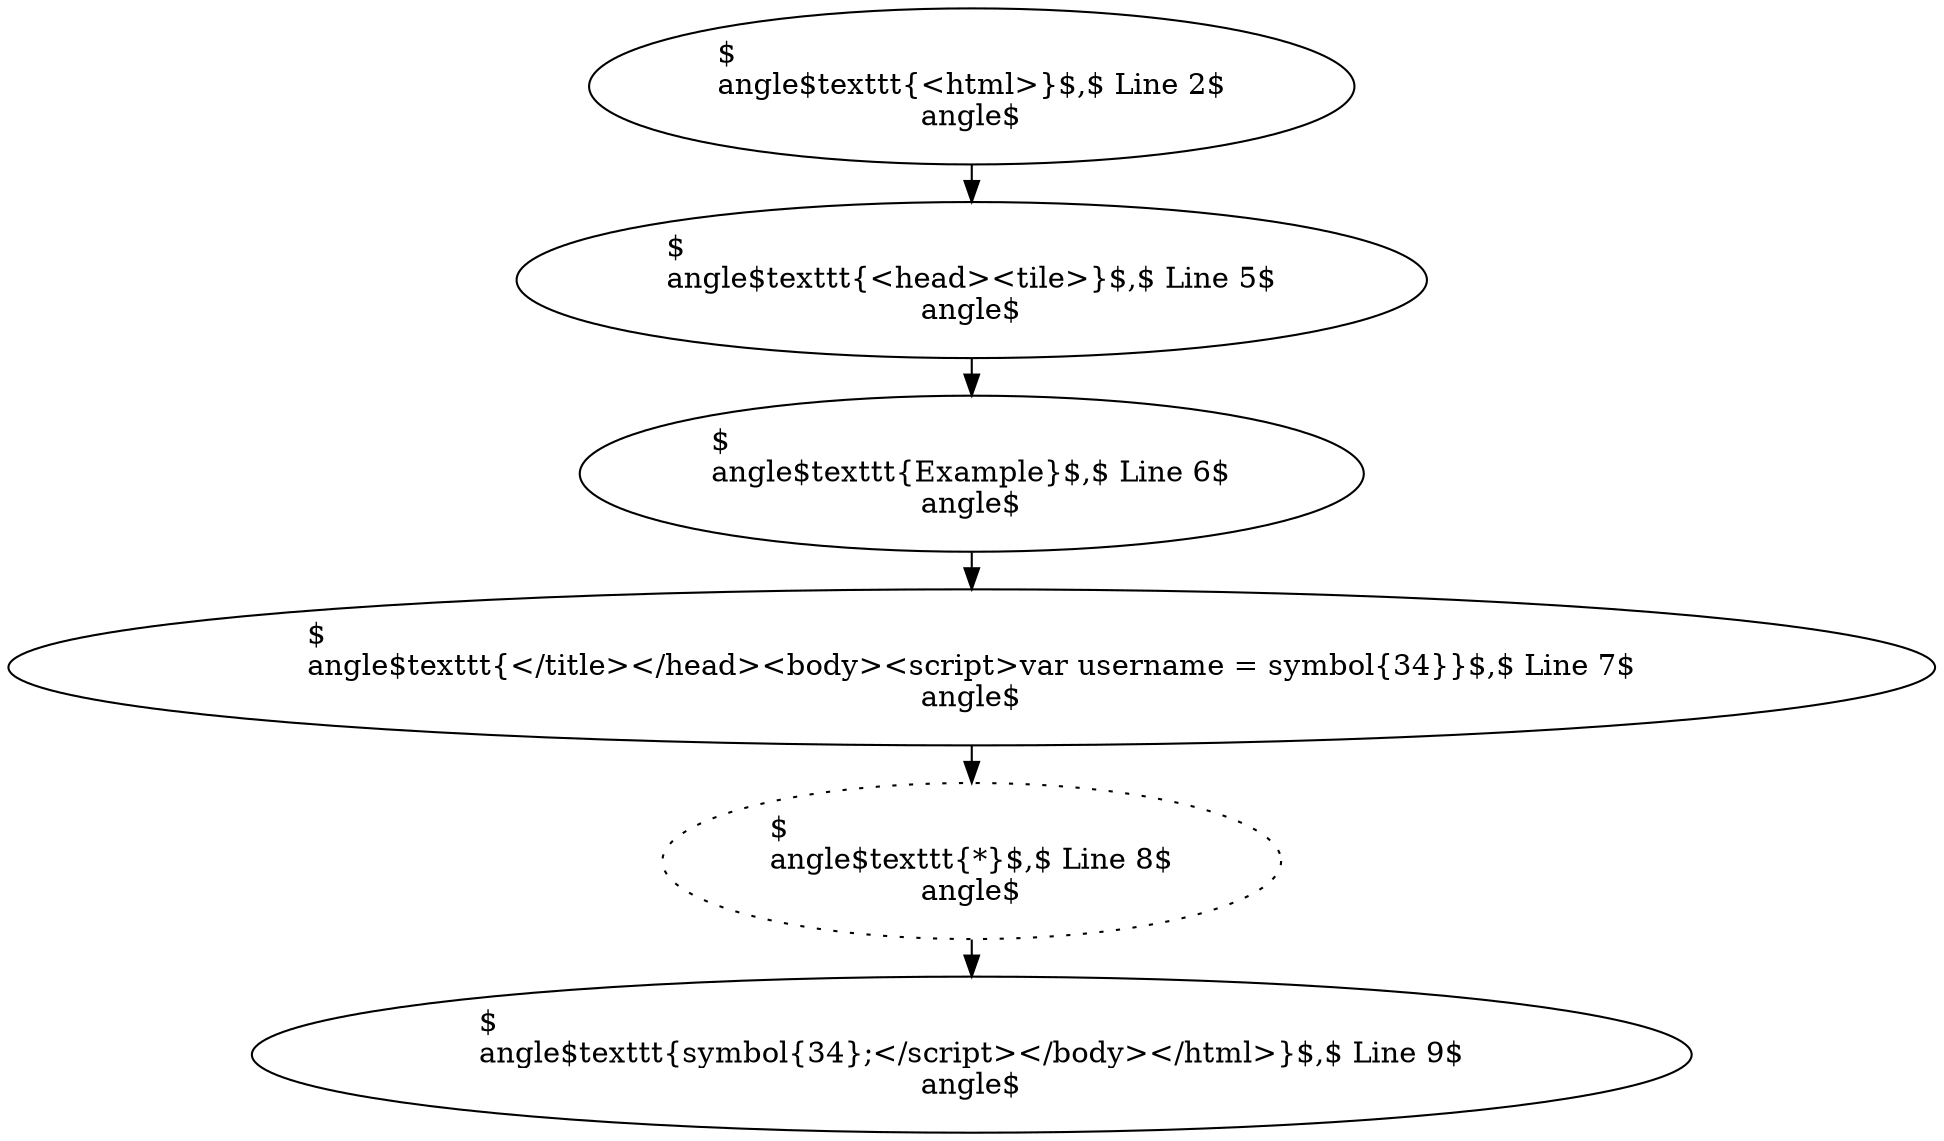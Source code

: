 digraph G{
	rankdir=TB;
	ranksep=".25";
		
	1 [label="$\langle$\texttt{<html>}$,$ Line 2$\rangle$"];
	2 [label="$\langle$\texttt{<head><tile>}$,$ Line 5$\rangle$"];
	3 [label="$\langle$\texttt{Example}$,$ Line 6$\rangle$"];
	4 [label="$\langle$\texttt{</title></head><body><script>var username = \symbol{34}}$,$ Line 7$\rangle$"];
	5 [label="$\langle$\texttt{*}$,$ Line 8$\rangle$", style=dotted];
	6 [label="$\langle$\texttt{\symbol{34};</script></body></html>}$,$ Line 9$\rangle$"];

	1 -> 2 [len=".0"];
	2 -> 3;
	3 -> 4;
	4 -> 5;
	5 -> 6;
}
	
	